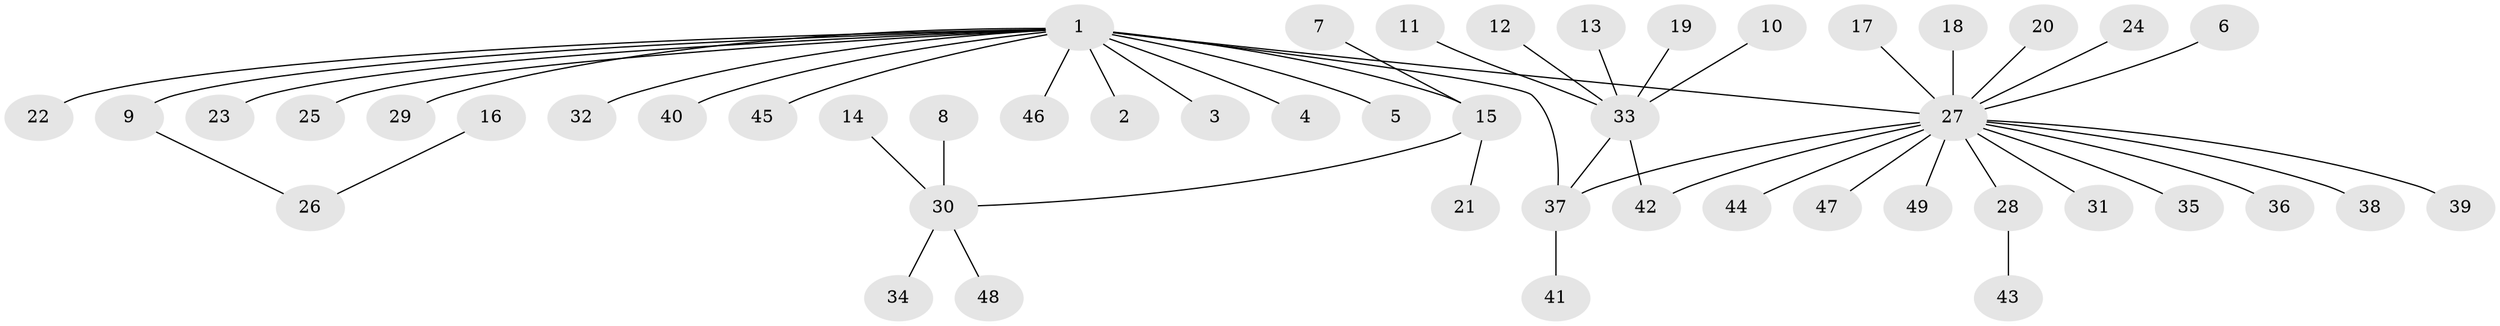 // original degree distribution, {9: 0.021505376344086023, 12: 0.010752688172043012, 3: 0.07526881720430108, 18: 0.010752688172043012, 2: 0.22580645161290322, 5: 0.021505376344086023, 7: 0.010752688172043012, 4: 0.021505376344086023, 1: 0.6021505376344086}
// Generated by graph-tools (version 1.1) at 2025/26/03/09/25 03:26:07]
// undirected, 49 vertices, 50 edges
graph export_dot {
graph [start="1"]
  node [color=gray90,style=filled];
  1;
  2;
  3;
  4;
  5;
  6;
  7;
  8;
  9;
  10;
  11;
  12;
  13;
  14;
  15;
  16;
  17;
  18;
  19;
  20;
  21;
  22;
  23;
  24;
  25;
  26;
  27;
  28;
  29;
  30;
  31;
  32;
  33;
  34;
  35;
  36;
  37;
  38;
  39;
  40;
  41;
  42;
  43;
  44;
  45;
  46;
  47;
  48;
  49;
  1 -- 2 [weight=1.0];
  1 -- 3 [weight=1.0];
  1 -- 4 [weight=1.0];
  1 -- 5 [weight=1.0];
  1 -- 9 [weight=1.0];
  1 -- 15 [weight=1.0];
  1 -- 22 [weight=1.0];
  1 -- 23 [weight=1.0];
  1 -- 25 [weight=1.0];
  1 -- 27 [weight=3.0];
  1 -- 29 [weight=1.0];
  1 -- 32 [weight=1.0];
  1 -- 37 [weight=1.0];
  1 -- 40 [weight=1.0];
  1 -- 45 [weight=1.0];
  1 -- 46 [weight=1.0];
  6 -- 27 [weight=1.0];
  7 -- 15 [weight=1.0];
  8 -- 30 [weight=1.0];
  9 -- 26 [weight=1.0];
  10 -- 33 [weight=1.0];
  11 -- 33 [weight=1.0];
  12 -- 33 [weight=1.0];
  13 -- 33 [weight=1.0];
  14 -- 30 [weight=1.0];
  15 -- 21 [weight=1.0];
  15 -- 30 [weight=1.0];
  16 -- 26 [weight=1.0];
  17 -- 27 [weight=1.0];
  18 -- 27 [weight=1.0];
  19 -- 33 [weight=1.0];
  20 -- 27 [weight=1.0];
  24 -- 27 [weight=1.0];
  27 -- 28 [weight=1.0];
  27 -- 31 [weight=1.0];
  27 -- 35 [weight=1.0];
  27 -- 36 [weight=1.0];
  27 -- 37 [weight=1.0];
  27 -- 38 [weight=1.0];
  27 -- 39 [weight=1.0];
  27 -- 42 [weight=1.0];
  27 -- 44 [weight=1.0];
  27 -- 47 [weight=1.0];
  27 -- 49 [weight=1.0];
  28 -- 43 [weight=1.0];
  30 -- 34 [weight=1.0];
  30 -- 48 [weight=1.0];
  33 -- 37 [weight=1.0];
  33 -- 42 [weight=1.0];
  37 -- 41 [weight=1.0];
}
